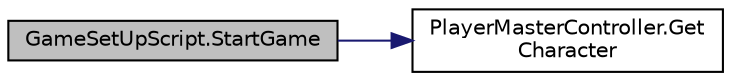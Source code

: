 digraph "GameSetUpScript.StartGame"
{
 // LATEX_PDF_SIZE
  edge [fontname="Helvetica",fontsize="10",labelfontname="Helvetica",labelfontsize="10"];
  node [fontname="Helvetica",fontsize="10",shape=record];
  rankdir="LR";
  Node1 [label="GameSetUpScript.StartGame",height=0.2,width=0.4,color="black", fillcolor="grey75", style="filled", fontcolor="black",tooltip="assigns the players in the game based on the saved AI selection"];
  Node1 -> Node2 [color="midnightblue",fontsize="10",style="solid"];
  Node2 [label="PlayerMasterController.Get\lCharacter",height=0.2,width=0.4,color="black", fillcolor="white", style="filled",URL="$class_player_master_controller.html#a12c91851433777ae557a71d9f9a855f0",tooltip=" "];
}
